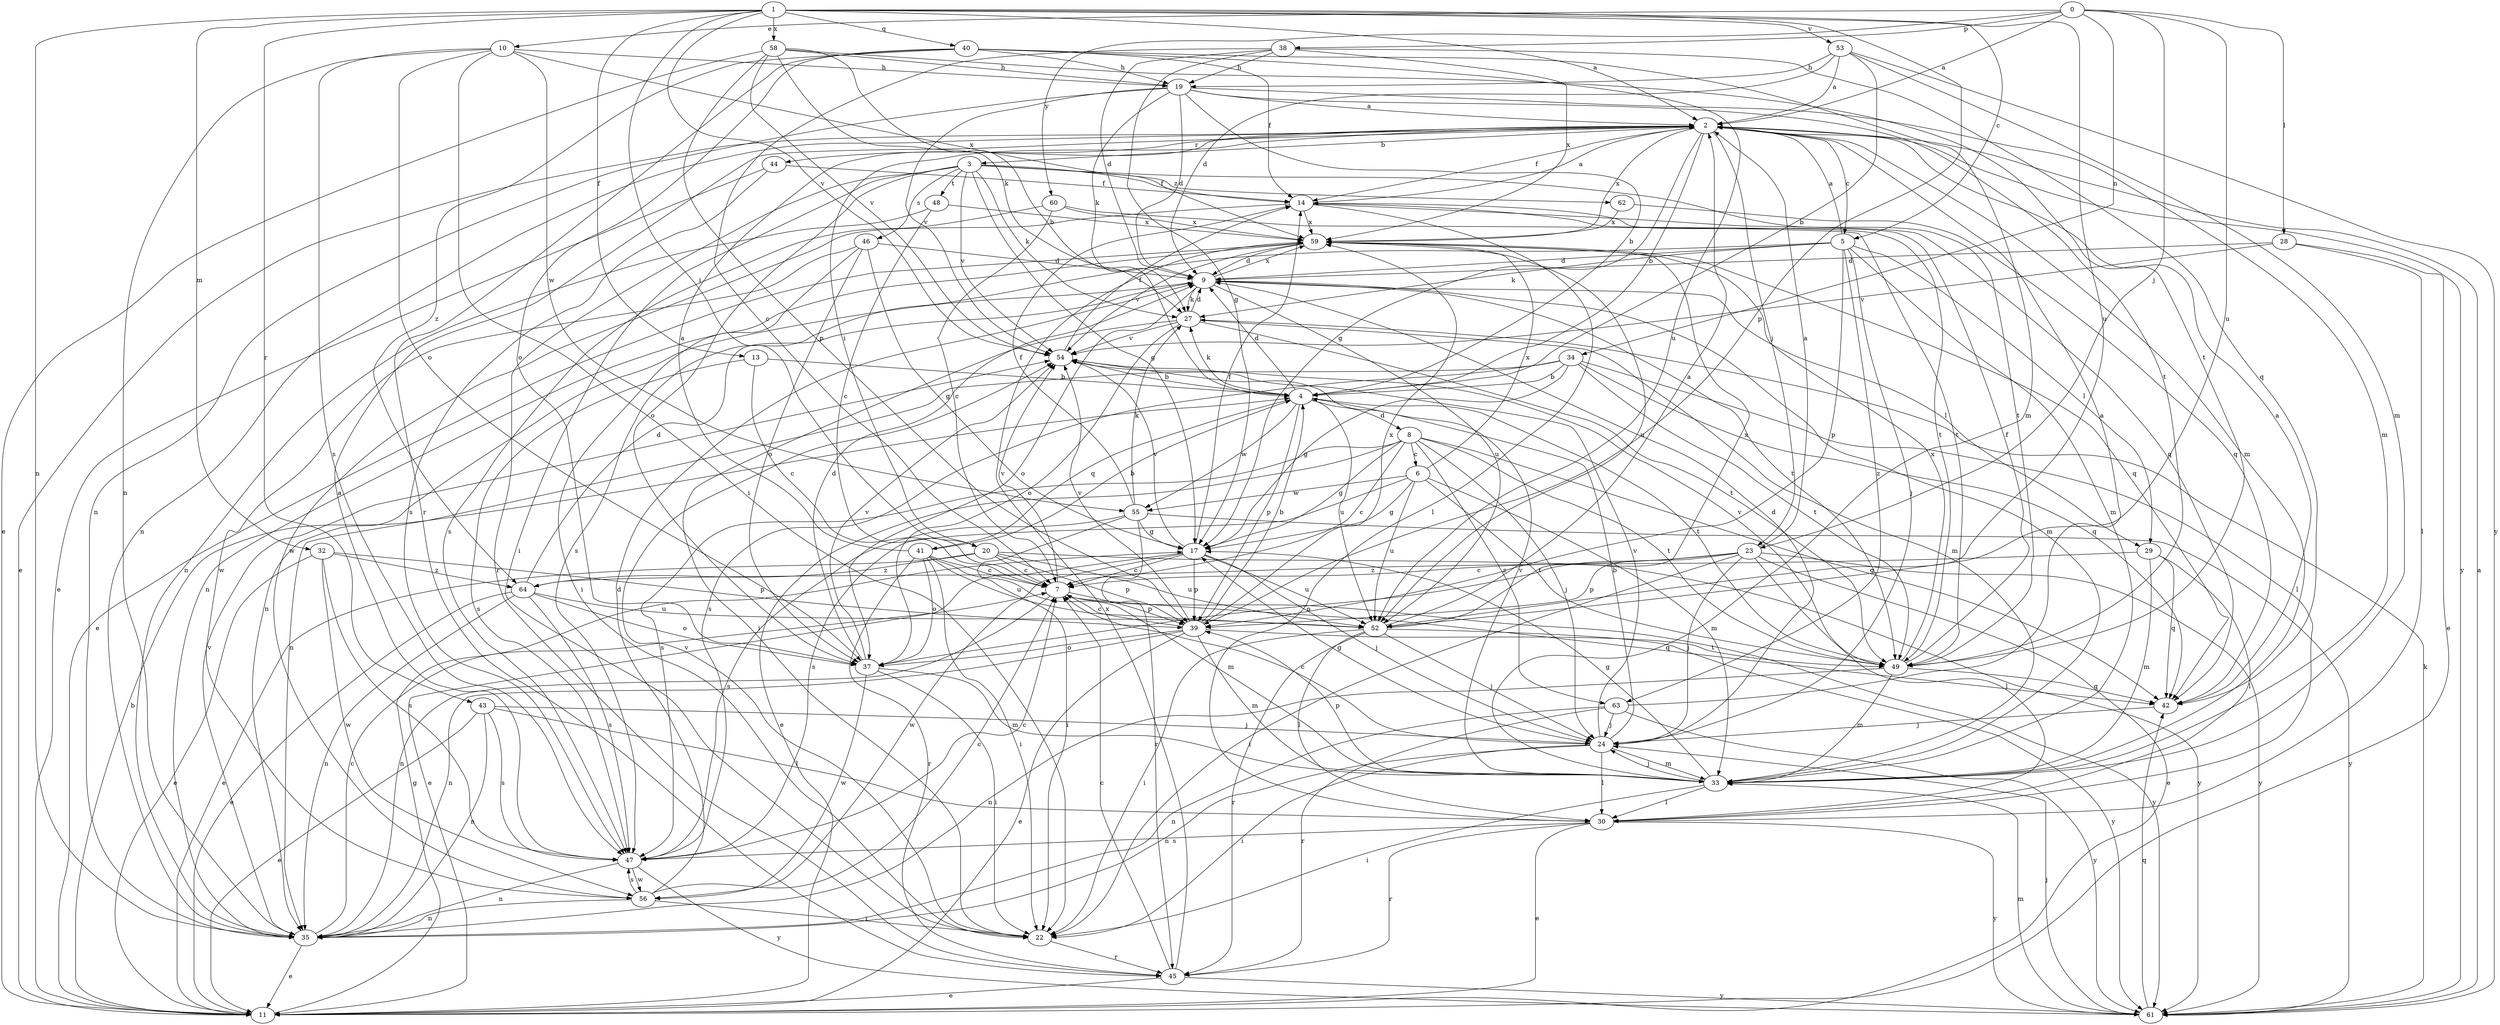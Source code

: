 strict digraph  {
0;
1;
2;
3;
4;
5;
6;
7;
8;
9;
10;
11;
13;
14;
17;
19;
20;
22;
23;
24;
27;
28;
29;
30;
32;
33;
34;
35;
37;
38;
39;
40;
41;
42;
43;
44;
45;
46;
47;
48;
49;
52;
53;
54;
55;
56;
58;
59;
60;
61;
62;
63;
64;
0 -> 2  [label=a];
0 -> 10  [label=e];
0 -> 23  [label=j];
0 -> 28  [label=l];
0 -> 34  [label=n];
0 -> 38  [label=p];
0 -> 52  [label=u];
0 -> 60  [label=y];
1 -> 2  [label=a];
1 -> 5  [label=c];
1 -> 13  [label=f];
1 -> 20  [label=i];
1 -> 32  [label=m];
1 -> 35  [label=n];
1 -> 39  [label=p];
1 -> 40  [label=q];
1 -> 43  [label=r];
1 -> 52  [label=u];
1 -> 53  [label=v];
1 -> 54  [label=v];
1 -> 58  [label=x];
2 -> 3  [label=b];
2 -> 4  [label=b];
2 -> 5  [label=c];
2 -> 11  [label=e];
2 -> 14  [label=f];
2 -> 17  [label=g];
2 -> 20  [label=i];
2 -> 23  [label=j];
2 -> 33  [label=m];
2 -> 35  [label=n];
2 -> 44  [label=r];
2 -> 59  [label=x];
2 -> 61  [label=y];
3 -> 14  [label=f];
3 -> 17  [label=g];
3 -> 22  [label=i];
3 -> 27  [label=k];
3 -> 37  [label=o];
3 -> 45  [label=r];
3 -> 46  [label=s];
3 -> 48  [label=t];
3 -> 49  [label=t];
3 -> 54  [label=v];
3 -> 62  [label=z];
4 -> 8  [label=d];
4 -> 9  [label=d];
4 -> 27  [label=k];
4 -> 39  [label=p];
4 -> 41  [label=q];
4 -> 49  [label=t];
4 -> 52  [label=u];
4 -> 55  [label=w];
5 -> 2  [label=a];
5 -> 9  [label=d];
5 -> 24  [label=j];
5 -> 27  [label=k];
5 -> 29  [label=l];
5 -> 33  [label=m];
5 -> 39  [label=p];
5 -> 47  [label=s];
5 -> 63  [label=z];
6 -> 17  [label=g];
6 -> 33  [label=m];
6 -> 47  [label=s];
6 -> 49  [label=t];
6 -> 52  [label=u];
6 -> 55  [label=w];
6 -> 59  [label=x];
7 -> 35  [label=n];
7 -> 39  [label=p];
7 -> 42  [label=q];
7 -> 54  [label=v];
7 -> 61  [label=y];
8 -> 6  [label=c];
8 -> 7  [label=c];
8 -> 11  [label=e];
8 -> 17  [label=g];
8 -> 24  [label=j];
8 -> 42  [label=q];
8 -> 47  [label=s];
8 -> 49  [label=t];
8 -> 63  [label=z];
9 -> 27  [label=k];
9 -> 29  [label=l];
9 -> 33  [label=m];
9 -> 35  [label=n];
9 -> 37  [label=o];
9 -> 49  [label=t];
9 -> 52  [label=u];
9 -> 59  [label=x];
10 -> 19  [label=h];
10 -> 22  [label=i];
10 -> 35  [label=n];
10 -> 37  [label=o];
10 -> 47  [label=s];
10 -> 55  [label=w];
10 -> 59  [label=x];
11 -> 4  [label=b];
11 -> 17  [label=g];
13 -> 4  [label=b];
13 -> 7  [label=c];
13 -> 47  [label=s];
14 -> 2  [label=a];
14 -> 30  [label=l];
14 -> 42  [label=q];
14 -> 49  [label=t];
14 -> 56  [label=w];
14 -> 59  [label=x];
17 -> 7  [label=c];
17 -> 11  [label=e];
17 -> 14  [label=f];
17 -> 24  [label=j];
17 -> 39  [label=p];
17 -> 52  [label=u];
17 -> 54  [label=v];
17 -> 56  [label=w];
19 -> 2  [label=a];
19 -> 4  [label=b];
19 -> 9  [label=d];
19 -> 27  [label=k];
19 -> 33  [label=m];
19 -> 35  [label=n];
19 -> 49  [label=t];
19 -> 54  [label=v];
20 -> 7  [label=c];
20 -> 11  [label=e];
20 -> 39  [label=p];
20 -> 52  [label=u];
20 -> 61  [label=y];
20 -> 64  [label=z];
22 -> 45  [label=r];
22 -> 54  [label=v];
23 -> 2  [label=a];
23 -> 7  [label=c];
23 -> 11  [label=e];
23 -> 22  [label=i];
23 -> 24  [label=j];
23 -> 30  [label=l];
23 -> 37  [label=o];
23 -> 39  [label=p];
23 -> 61  [label=y];
24 -> 4  [label=b];
24 -> 7  [label=c];
24 -> 9  [label=d];
24 -> 17  [label=g];
24 -> 22  [label=i];
24 -> 30  [label=l];
24 -> 33  [label=m];
24 -> 35  [label=n];
24 -> 54  [label=v];
27 -> 9  [label=d];
27 -> 22  [label=i];
27 -> 33  [label=m];
27 -> 37  [label=o];
27 -> 49  [label=t];
27 -> 54  [label=v];
28 -> 9  [label=d];
28 -> 11  [label=e];
28 -> 30  [label=l];
28 -> 54  [label=v];
29 -> 30  [label=l];
29 -> 33  [label=m];
29 -> 42  [label=q];
29 -> 64  [label=z];
30 -> 11  [label=e];
30 -> 45  [label=r];
30 -> 47  [label=s];
30 -> 61  [label=y];
32 -> 11  [label=e];
32 -> 39  [label=p];
32 -> 47  [label=s];
32 -> 56  [label=w];
32 -> 64  [label=z];
33 -> 17  [label=g];
33 -> 22  [label=i];
33 -> 24  [label=j];
33 -> 30  [label=l];
33 -> 39  [label=p];
33 -> 54  [label=v];
34 -> 4  [label=b];
34 -> 17  [label=g];
34 -> 30  [label=l];
34 -> 35  [label=n];
34 -> 42  [label=q];
34 -> 47  [label=s];
34 -> 49  [label=t];
35 -> 7  [label=c];
35 -> 11  [label=e];
35 -> 54  [label=v];
37 -> 9  [label=d];
37 -> 22  [label=i];
37 -> 33  [label=m];
37 -> 54  [label=v];
37 -> 56  [label=w];
38 -> 7  [label=c];
38 -> 9  [label=d];
38 -> 17  [label=g];
38 -> 19  [label=h];
38 -> 42  [label=q];
38 -> 59  [label=x];
39 -> 4  [label=b];
39 -> 7  [label=c];
39 -> 11  [label=e];
39 -> 33  [label=m];
39 -> 35  [label=n];
39 -> 37  [label=o];
39 -> 49  [label=t];
39 -> 54  [label=v];
39 -> 59  [label=x];
40 -> 14  [label=f];
40 -> 19  [label=h];
40 -> 33  [label=m];
40 -> 37  [label=o];
40 -> 45  [label=r];
40 -> 52  [label=u];
40 -> 64  [label=z];
41 -> 2  [label=a];
41 -> 4  [label=b];
41 -> 7  [label=c];
41 -> 22  [label=i];
41 -> 33  [label=m];
41 -> 37  [label=o];
41 -> 45  [label=r];
41 -> 52  [label=u];
42 -> 2  [label=a];
42 -> 24  [label=j];
43 -> 11  [label=e];
43 -> 24  [label=j];
43 -> 30  [label=l];
43 -> 35  [label=n];
43 -> 47  [label=s];
44 -> 11  [label=e];
44 -> 14  [label=f];
44 -> 47  [label=s];
45 -> 7  [label=c];
45 -> 11  [label=e];
45 -> 59  [label=x];
45 -> 61  [label=y];
46 -> 9  [label=d];
46 -> 17  [label=g];
46 -> 22  [label=i];
46 -> 37  [label=o];
46 -> 56  [label=w];
47 -> 2  [label=a];
47 -> 7  [label=c];
47 -> 35  [label=n];
47 -> 56  [label=w];
47 -> 61  [label=y];
48 -> 7  [label=c];
48 -> 35  [label=n];
48 -> 59  [label=x];
49 -> 14  [label=f];
49 -> 33  [label=m];
49 -> 35  [label=n];
49 -> 42  [label=q];
49 -> 54  [label=v];
49 -> 59  [label=x];
52 -> 2  [label=a];
52 -> 22  [label=i];
52 -> 24  [label=j];
52 -> 30  [label=l];
52 -> 45  [label=r];
52 -> 59  [label=x];
52 -> 61  [label=y];
53 -> 2  [label=a];
53 -> 4  [label=b];
53 -> 9  [label=d];
53 -> 19  [label=h];
53 -> 33  [label=m];
53 -> 61  [label=y];
54 -> 4  [label=b];
54 -> 14  [label=f];
55 -> 14  [label=f];
55 -> 17  [label=g];
55 -> 22  [label=i];
55 -> 27  [label=k];
55 -> 45  [label=r];
55 -> 47  [label=s];
55 -> 61  [label=y];
56 -> 7  [label=c];
56 -> 9  [label=d];
56 -> 22  [label=i];
56 -> 35  [label=n];
56 -> 47  [label=s];
58 -> 4  [label=b];
58 -> 11  [label=e];
58 -> 19  [label=h];
58 -> 27  [label=k];
58 -> 39  [label=p];
58 -> 49  [label=t];
58 -> 54  [label=v];
59 -> 9  [label=d];
59 -> 11  [label=e];
59 -> 35  [label=n];
59 -> 42  [label=q];
59 -> 52  [label=u];
59 -> 54  [label=v];
60 -> 7  [label=c];
60 -> 47  [label=s];
60 -> 49  [label=t];
60 -> 59  [label=x];
61 -> 2  [label=a];
61 -> 24  [label=j];
61 -> 27  [label=k];
61 -> 33  [label=m];
61 -> 42  [label=q];
62 -> 42  [label=q];
62 -> 59  [label=x];
63 -> 2  [label=a];
63 -> 24  [label=j];
63 -> 35  [label=n];
63 -> 45  [label=r];
63 -> 61  [label=y];
64 -> 9  [label=d];
64 -> 11  [label=e];
64 -> 35  [label=n];
64 -> 37  [label=o];
64 -> 47  [label=s];
64 -> 52  [label=u];
}
